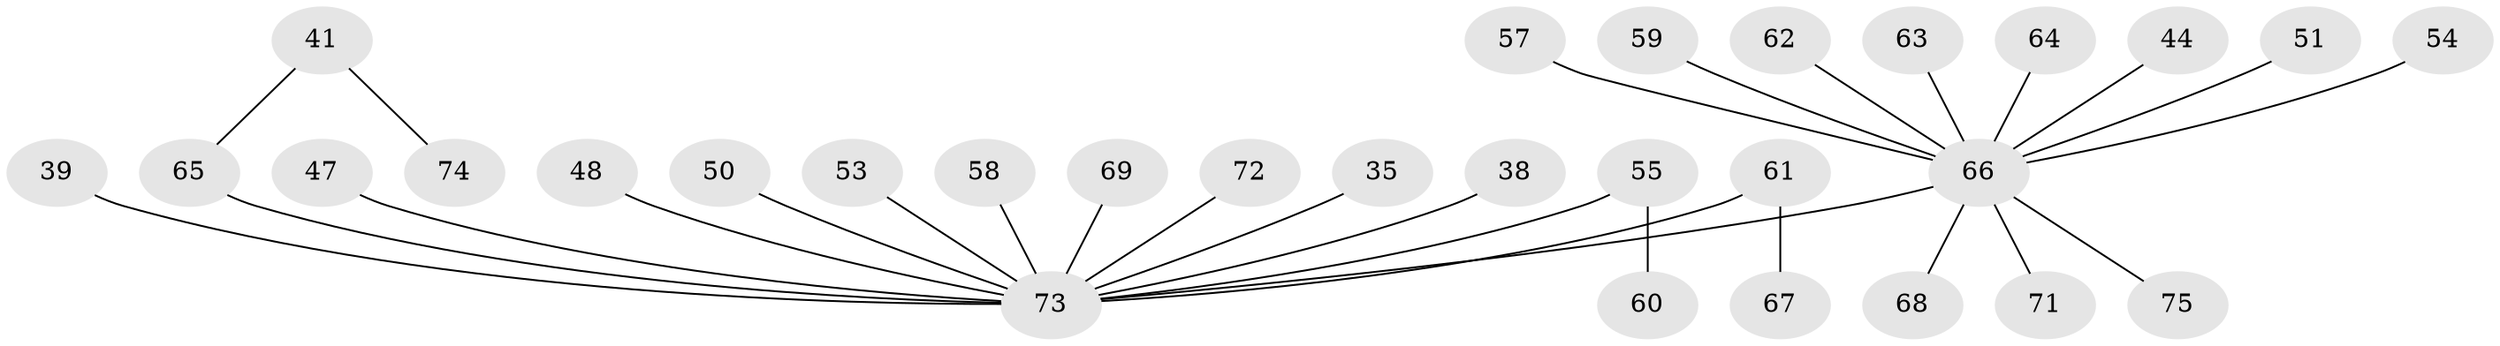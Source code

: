 // original degree distribution, {3: 0.2, 4: 0.04, 6: 0.04, 1: 0.5466666666666666, 2: 0.14666666666666667, 5: 0.02666666666666667}
// Generated by graph-tools (version 1.1) at 2025/56/03/04/25 21:56:02]
// undirected, 30 vertices, 29 edges
graph export_dot {
graph [start="1"]
  node [color=gray90,style=filled];
  35;
  38;
  39;
  41;
  44;
  47;
  48;
  50;
  51;
  53;
  54;
  55;
  57;
  58;
  59;
  60;
  61;
  62;
  63;
  64;
  65 [super="+24"];
  66 [super="+11+21+49+36+37+42+45+40+56+43"];
  67;
  68;
  69;
  71;
  72;
  73 [super="+2+6+26+70+30+32+46+34"];
  74;
  75;
  35 -- 73;
  38 -- 73;
  39 -- 73;
  41 -- 74;
  41 -- 65;
  44 -- 66;
  47 -- 73;
  48 -- 73;
  50 -- 73;
  51 -- 66;
  53 -- 73;
  54 -- 66;
  55 -- 60;
  55 -- 73;
  57 -- 66;
  58 -- 73;
  59 -- 66;
  61 -- 67;
  61 -- 73;
  62 -- 66;
  63 -- 66;
  64 -- 66;
  65 -- 73;
  66 -- 73;
  66 -- 75;
  66 -- 68;
  66 -- 71;
  69 -- 73;
  72 -- 73;
}
